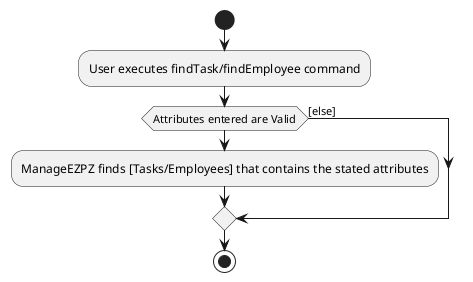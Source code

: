 @startuml
start
:User executes findTask/findEmployee command;

'Since the beta syntax does not support placing the condition outside the
'diamond we place it as the true branch instead.

if (Attributes entered are Valid)
    :ManageEZPZ finds [Tasks/Employees] that contains the stated attributes;
else ([else])
endif
stop
@enduml
